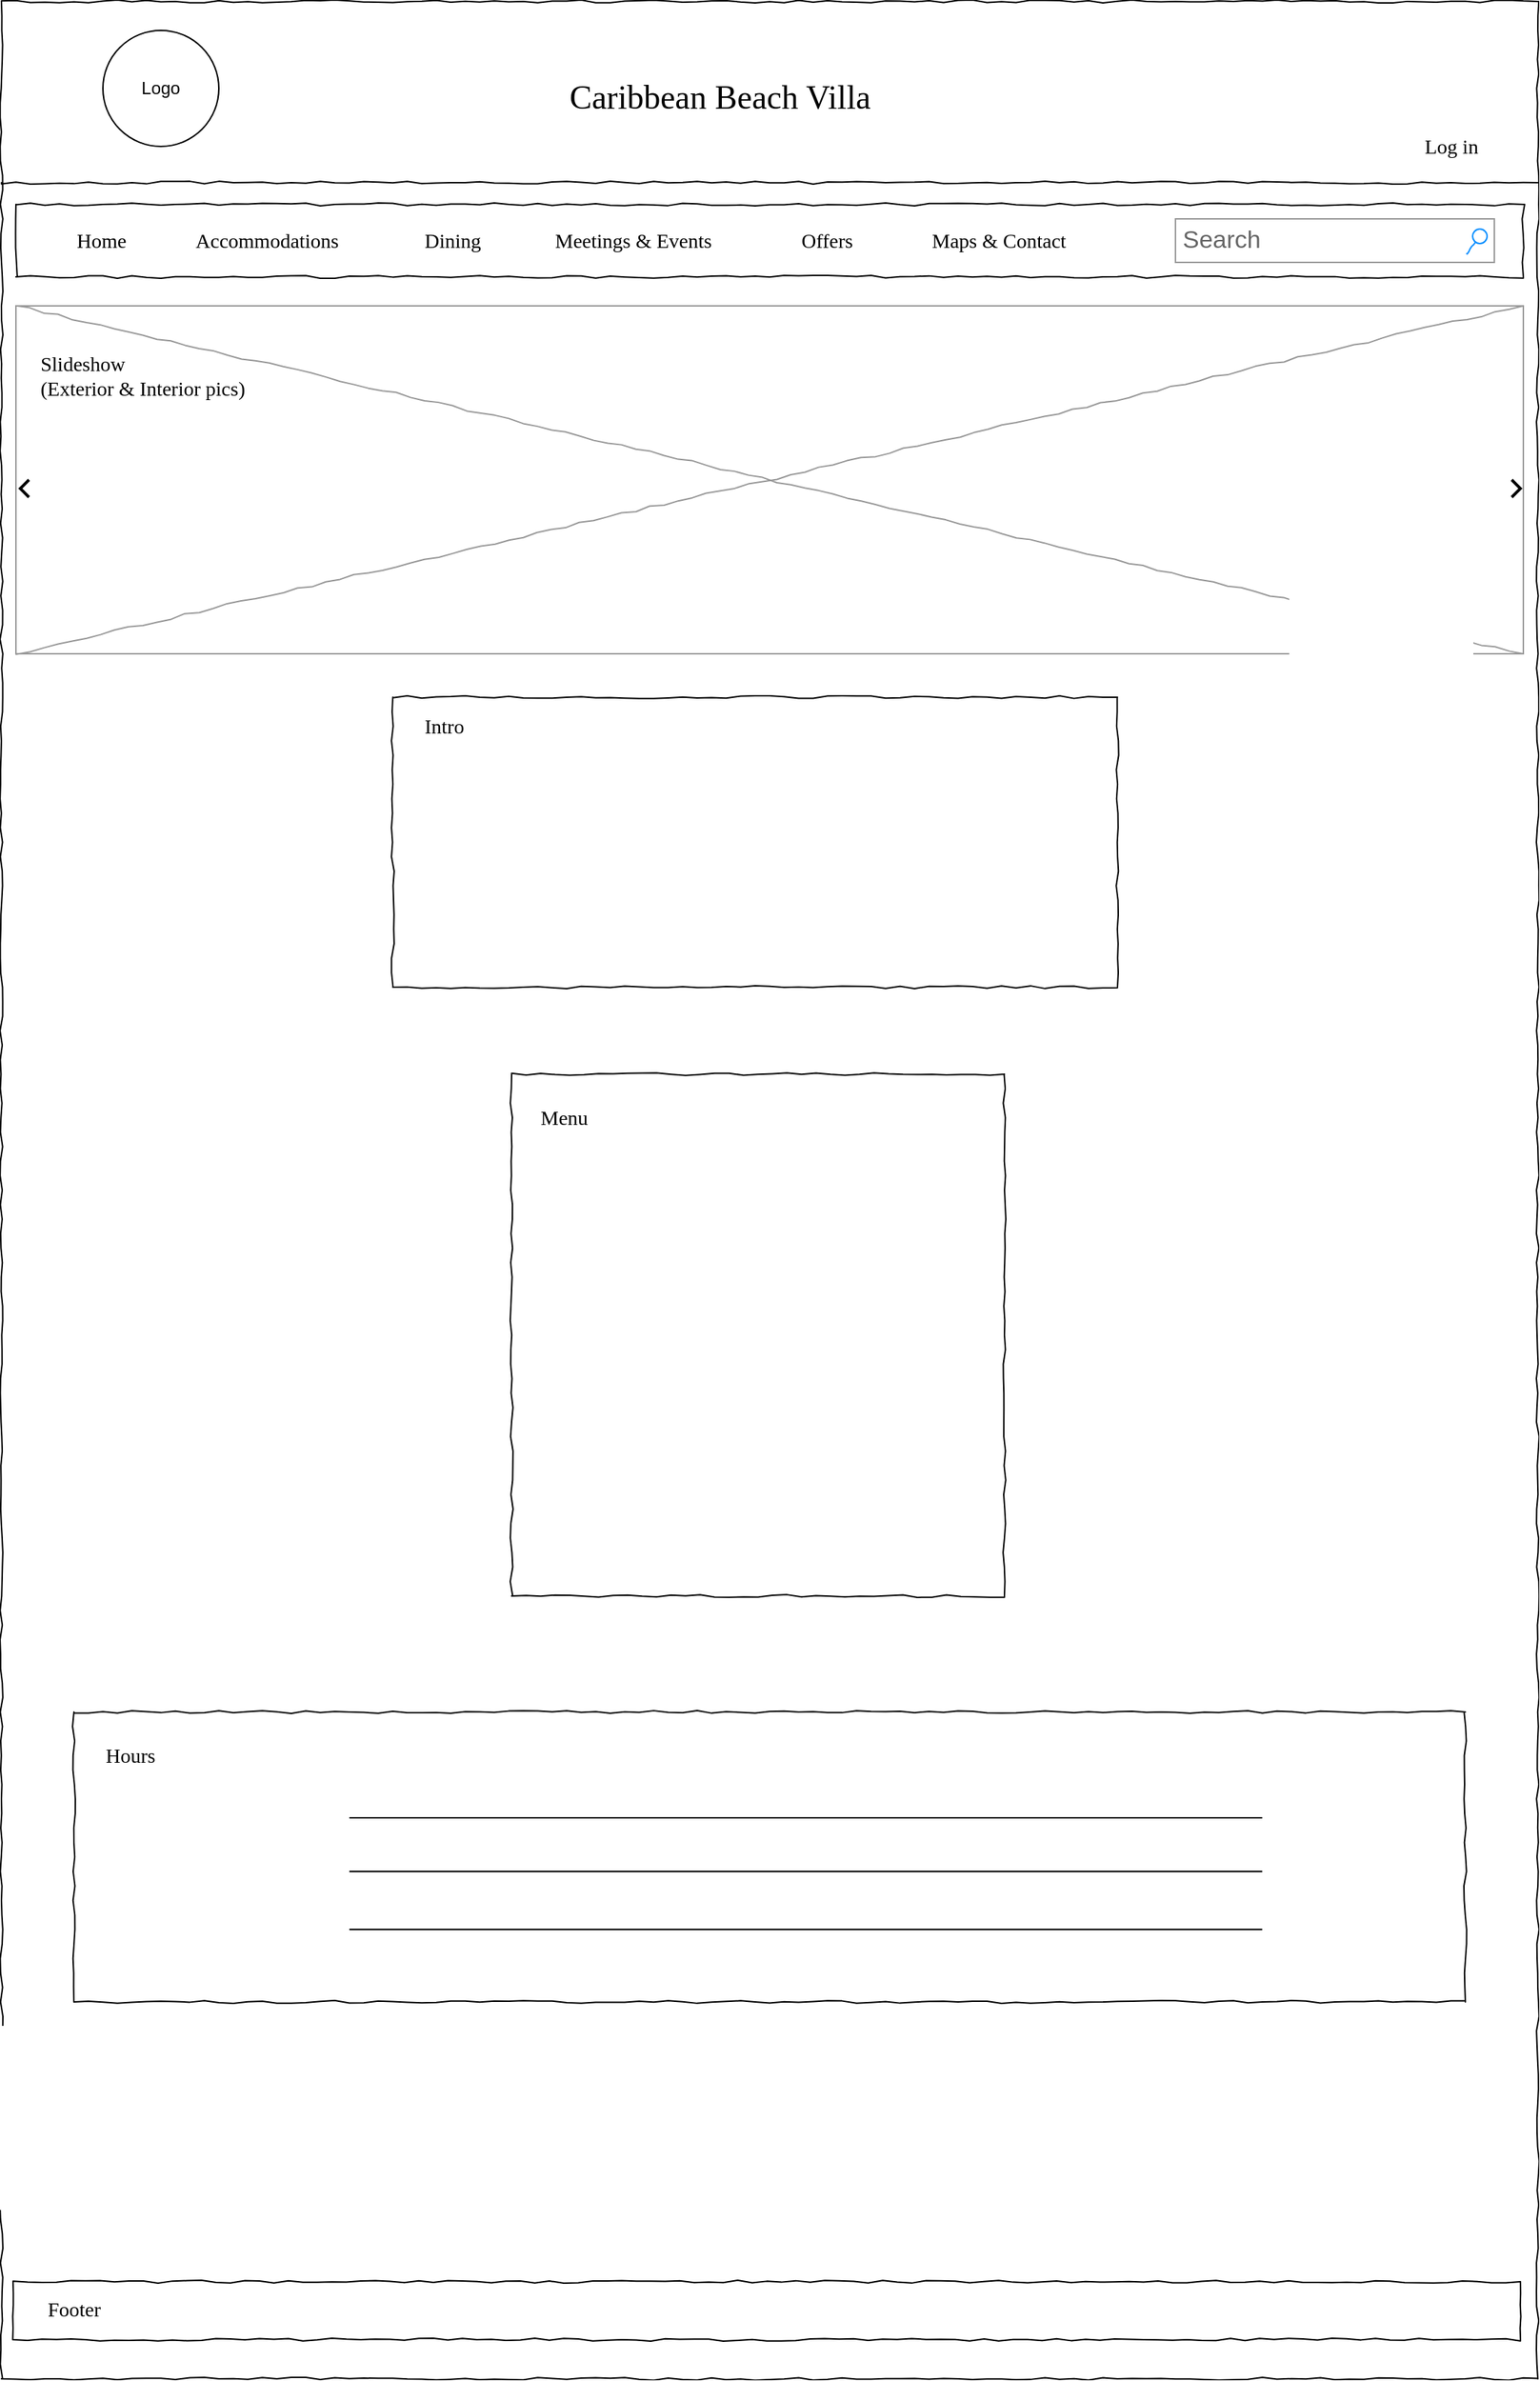 <mxfile version="12.8.8" type="device"><diagram name="Page-1" id="03018318-947c-dd8e-b7a3-06fadd420f32"><mxGraphModel dx="1384" dy="665" grid="1" gridSize="10" guides="1" tooltips="1" connect="1" arrows="1" fold="1" page="1" pageScale="1" pageWidth="1100" pageHeight="850" background="#ffffff" math="0" shadow="0"><root><mxCell id="0"/><mxCell id="1" parent="0"/><mxCell id="677b7b8949515195-1" value="" style="whiteSpace=wrap;html=1;rounded=0;shadow=0;labelBackgroundColor=none;strokeColor=#000000;strokeWidth=1;fillColor=none;fontFamily=Verdana;fontSize=12;fontColor=#000000;align=center;comic=1;" parent="1" vertex="1"><mxGeometry x="20" y="20" width="1060" height="1640" as="geometry"/></mxCell><mxCell id="677b7b8949515195-3" value="Search" style="strokeWidth=1;shadow=0;dashed=0;align=center;html=1;shape=mxgraph.mockup.forms.searchBox;strokeColor=#999999;mainText=;strokeColor2=#008cff;fontColor=#666666;fontSize=17;align=left;spacingLeft=3;rounded=0;labelBackgroundColor=none;comic=1;" parent="1" vertex="1"><mxGeometry x="830" y="170" width="220" height="30" as="geometry"/></mxCell><mxCell id="677b7b8949515195-7" value="Log in" style="text;html=1;points=[];align=left;verticalAlign=top;spacingTop=-4;fontSize=14;fontFamily=Verdana" parent="1" vertex="1"><mxGeometry x="1000" y="110" width="60" height="20" as="geometry"/></mxCell><mxCell id="677b7b8949515195-9" value="" style="line;strokeWidth=1;html=1;rounded=0;shadow=0;labelBackgroundColor=none;fillColor=none;fontFamily=Verdana;fontSize=14;fontColor=#000000;align=center;comic=1;" parent="1" vertex="1"><mxGeometry x="20" y="140" width="1060" height="10" as="geometry"/></mxCell><mxCell id="677b7b8949515195-10" value="" style="whiteSpace=wrap;html=1;rounded=0;shadow=0;labelBackgroundColor=none;strokeWidth=1;fillColor=none;fontFamily=Verdana;fontSize=12;align=center;comic=1;" parent="1" vertex="1"><mxGeometry x="30" y="160" width="1040" height="50" as="geometry"/></mxCell><mxCell id="677b7b8949515195-11" value="Home" style="text;html=1;points=[];align=left;verticalAlign=top;spacingTop=-4;fontSize=14;fontFamily=Verdana" parent="1" vertex="1"><mxGeometry x="70" y="175" width="60" height="20" as="geometry"/></mxCell><mxCell id="677b7b8949515195-12" value="Accommodations" style="text;html=1;points=[];align=left;verticalAlign=top;spacingTop=-4;fontSize=14;fontFamily=Verdana" parent="1" vertex="1"><mxGeometry x="152" y="175" width="60" height="20" as="geometry"/></mxCell><mxCell id="677b7b8949515195-13" value="Dining" style="text;html=1;points=[];align=left;verticalAlign=top;spacingTop=-4;fontSize=14;fontFamily=Verdana" parent="1" vertex="1"><mxGeometry x="310" y="175" width="60" height="20" as="geometry"/></mxCell><mxCell id="677b7b8949515195-14" value="Meetings &amp;amp; Events" style="text;html=1;points=[];align=left;verticalAlign=top;spacingTop=-4;fontSize=14;fontFamily=Verdana" parent="1" vertex="1"><mxGeometry x="400" y="175" width="60" height="20" as="geometry"/></mxCell><mxCell id="677b7b8949515195-16" value="" style="verticalLabelPosition=bottom;shadow=0;dashed=0;align=center;html=1;verticalAlign=top;strokeWidth=1;shape=mxgraph.mockup.graphics.simpleIcon;strokeColor=#999999;rounded=0;labelBackgroundColor=none;fontFamily=Verdana;fontSize=14;fontColor=#000000;comic=1;" parent="1" vertex="1"><mxGeometry x="30" y="230" width="1040" height="240" as="geometry"/></mxCell><mxCell id="677b7b8949515195-44" value="Slideshow&lt;br&gt;(Exterior &amp;amp; Interior pics)" style="text;html=1;points=[];align=left;verticalAlign=top;spacingTop=-4;fontSize=14;fontFamily=Verdana" parent="1" vertex="1"><mxGeometry x="45" y="260" width="170" height="20" as="geometry"/></mxCell><mxCell id="b6ExDAWRWVankt7wzvUZ-1" value="Logo" style="ellipse;whiteSpace=wrap;html=1;aspect=fixed;" parent="1" vertex="1"><mxGeometry x="90" y="40" width="80" height="80" as="geometry"/></mxCell><mxCell id="b6ExDAWRWVankt7wzvUZ-2" value="Caribbean Beach Villa" style="text;html=1;points=[];align=left;verticalAlign=top;spacingTop=-4;fontSize=23;fontFamily=Verdana" parent="1" vertex="1"><mxGeometry x="410" y="70" width="260" height="30" as="geometry"/></mxCell><mxCell id="b6ExDAWRWVankt7wzvUZ-7" value="" style="shape=image;html=1;verticalAlign=top;verticalLabelPosition=bottom;labelBackgroundColor=#ffffff;imageAspect=0;aspect=fixed;image=https://cdn4.iconfinder.com/data/icons/essential-app-2/16/user-avatar-human-admin-login-128.png;fontSize=23;" parent="1" vertex="1"><mxGeometry x="1010" y="82" width="28" height="28" as="geometry"/></mxCell><mxCell id="b6ExDAWRWVankt7wzvUZ-9" value="Maps &amp;amp; Contact" style="text;html=1;points=[];align=left;verticalAlign=top;spacingTop=-4;fontSize=14;fontFamily=Verdana" parent="1" vertex="1"><mxGeometry x="660" y="175" width="60" height="20" as="geometry"/></mxCell><mxCell id="b6ExDAWRWVankt7wzvUZ-10" value="Offers" style="text;html=1;points=[];align=left;verticalAlign=top;spacingTop=-4;fontSize=14;fontFamily=Verdana" parent="1" vertex="1"><mxGeometry x="570" y="175" width="60" height="20" as="geometry"/></mxCell><mxCell id="b6ExDAWRWVankt7wzvUZ-22" value="" style="whiteSpace=wrap;html=1;rounded=0;shadow=0;labelBackgroundColor=none;strokeWidth=1;fillColor=none;fontFamily=Verdana;fontSize=12;align=center;comic=1;" parent="1" vertex="1"><mxGeometry x="372" y="760" width="340" height="360" as="geometry"/></mxCell><mxCell id="b6ExDAWRWVankt7wzvUZ-32" value="" style="html=1;verticalLabelPosition=bottom;labelBackgroundColor=#ffffff;verticalAlign=top;shadow=0;dashed=0;strokeWidth=2;shape=mxgraph.ios7.misc.left;strokeColor=#000000;fontSize=23;" parent="1" vertex="1"><mxGeometry x="33" y="350" width="6" height="12" as="geometry"/></mxCell><mxCell id="b6ExDAWRWVankt7wzvUZ-33" value="" style="html=1;verticalLabelPosition=bottom;labelBackgroundColor=#ffffff;verticalAlign=top;shadow=0;dashed=0;strokeWidth=2;shape=mxgraph.ios7.misc.left;strokeColor=#000000;fontSize=23;rotation=-180;" parent="1" vertex="1"><mxGeometry x="1062" y="350" width="6" height="12" as="geometry"/></mxCell><mxCell id="b6ExDAWRWVankt7wzvUZ-36" value="" style="whiteSpace=wrap;html=1;rounded=0;shadow=0;labelBackgroundColor=none;strokeWidth=1;fillColor=none;fontFamily=Verdana;fontSize=12;align=center;comic=1;" parent="1" vertex="1"><mxGeometry x="28" y="1593" width="1040" height="40" as="geometry"/></mxCell><mxCell id="b6ExDAWRWVankt7wzvUZ-37" value="Footer" style="text;html=1;points=[];align=left;verticalAlign=top;spacingTop=-4;fontSize=14;fontFamily=Verdana" parent="1" vertex="1"><mxGeometry x="50" y="1602" width="60" height="20" as="geometry"/></mxCell><mxCell id="b6ExDAWRWVankt7wzvUZ-40" value="" style="shape=image;html=1;verticalAlign=top;verticalLabelPosition=bottom;labelBackgroundColor=#ffffff;imageAspect=0;aspect=fixed;image=https://cdn3.iconfinder.com/data/icons/peelicons-vol-1/50/Facebook-128.png;strokeColor=#000000;fontSize=23;" parent="1" vertex="1"><mxGeometry x="480" y="1523" width="40" height="40" as="geometry"/></mxCell><mxCell id="b6ExDAWRWVankt7wzvUZ-41" value="" style="shape=image;html=1;verticalAlign=top;verticalLabelPosition=bottom;labelBackgroundColor=#ffffff;imageAspect=0;aspect=fixed;image=https://cdn3.iconfinder.com/data/icons/peelicons-vol-1/50/Mail-128.png;strokeColor=#000000;fontSize=23;" parent="1" vertex="1"><mxGeometry x="428" y="1523" width="40" height="40" as="geometry"/></mxCell><mxCell id="b6ExDAWRWVankt7wzvUZ-42" value="" style="shape=image;html=1;verticalAlign=top;verticalLabelPosition=bottom;labelBackgroundColor=#ffffff;imageAspect=0;aspect=fixed;image=https://cdn3.iconfinder.com/data/icons/peelicons-vol-1/50/Twitter-128.png;strokeColor=#000000;fontSize=23;" parent="1" vertex="1"><mxGeometry x="586" y="1523" width="40" height="40" as="geometry"/></mxCell><mxCell id="b6ExDAWRWVankt7wzvUZ-43" value="" style="shape=image;html=1;verticalAlign=top;verticalLabelPosition=bottom;labelBackgroundColor=#ffffff;imageAspect=0;aspect=fixed;image=https://cdn3.iconfinder.com/data/icons/peelicons-vol-1/50/Intsagram-128.png;strokeColor=#000000;fontSize=23;" parent="1" vertex="1"><mxGeometry x="533" y="1523" width="40" height="40" as="geometry"/></mxCell><mxCell id="TiJnOL0XwctzwZCqOW4t-2" value="" style="whiteSpace=wrap;html=1;rounded=0;shadow=0;labelBackgroundColor=none;strokeWidth=1;fillColor=none;fontFamily=Verdana;fontSize=12;align=center;comic=1;" parent="1" vertex="1"><mxGeometry x="290" y="500" width="500" height="200" as="geometry"/></mxCell><mxCell id="TiJnOL0XwctzwZCqOW4t-3" value="Intro" style="text;html=1;points=[];align=left;verticalAlign=top;spacingTop=-4;fontSize=14;fontFamily=Verdana" parent="1" vertex="1"><mxGeometry x="310" y="510" width="170" height="20" as="geometry"/></mxCell><mxCell id="TiJnOL0XwctzwZCqOW4t-11" value="" style="whiteSpace=wrap;html=1;rounded=0;shadow=0;labelBackgroundColor=none;strokeWidth=1;fillColor=none;fontFamily=Verdana;fontSize=12;align=center;comic=1;" parent="1" vertex="1"><mxGeometry x="70" y="1200" width="960" height="200" as="geometry"/></mxCell><mxCell id="TiJnOL0XwctzwZCqOW4t-13" value="" style="endArrow=none;html=1;entryX=0.5;entryY=0.65;entryDx=0;entryDy=0;entryPerimeter=0;" parent="1" edge="1"><mxGeometry width="50" height="50" relative="1" as="geometry"><mxPoint x="260" y="1310" as="sourcePoint"/><mxPoint x="500" y="1310" as="targetPoint"/></mxGeometry></mxCell><mxCell id="TiJnOL0XwctzwZCqOW4t-15" value="Hours" style="text;html=1;points=[];align=left;verticalAlign=top;spacingTop=-4;fontSize=14;fontFamily=Verdana" parent="1" vertex="1"><mxGeometry x="90" y="1220" width="170" height="20" as="geometry"/></mxCell><mxCell id="TiJnOL0XwctzwZCqOW4t-17" value="Menu" style="text;html=1;points=[];align=left;verticalAlign=top;spacingTop=-4;fontSize=14;fontFamily=Verdana" parent="1" vertex="1"><mxGeometry x="390" y="780" width="170" height="20" as="geometry"/></mxCell><mxCell id="DfY-is4hCKd82JvgHsJH-1" value="" style="shape=image;html=1;verticalAlign=top;verticalLabelPosition=bottom;labelBackgroundColor=#ffffff;imageAspect=0;aspect=fixed;image=https://cdn0.iconfinder.com/data/icons/pinpoint-action/48/arrow-dropdown-128.png" parent="1" vertex="1"><mxGeometry x="360" y="180" width="10" height="10" as="geometry"/></mxCell><mxCell id="Sv_XngAwg0s1GayDzgeT-3" value="" style="endArrow=none;html=1;entryX=0.854;entryY=0.55;entryDx=0;entryDy=0;entryPerimeter=0;" edge="1" parent="1" target="TiJnOL0XwctzwZCqOW4t-11"><mxGeometry width="50" height="50" relative="1" as="geometry"><mxPoint x="260" y="1310" as="sourcePoint"/><mxPoint x="500" y="1310" as="targetPoint"/></mxGeometry></mxCell><mxCell id="Sv_XngAwg0s1GayDzgeT-4" value="" style="endArrow=none;html=1;entryX=0.854;entryY=0.55;entryDx=0;entryDy=0;entryPerimeter=0;" edge="1" parent="1"><mxGeometry width="50" height="50" relative="1" as="geometry"><mxPoint x="260" y="1350" as="sourcePoint"/><mxPoint x="889.84" y="1350" as="targetPoint"/></mxGeometry></mxCell><mxCell id="Sv_XngAwg0s1GayDzgeT-5" value="" style="endArrow=none;html=1;entryX=0.854;entryY=0.55;entryDx=0;entryDy=0;entryPerimeter=0;" edge="1" parent="1"><mxGeometry width="50" height="50" relative="1" as="geometry"><mxPoint x="260" y="1273" as="sourcePoint"/><mxPoint x="889.84" y="1273" as="targetPoint"/></mxGeometry></mxCell></root></mxGraphModel></diagram></mxfile>